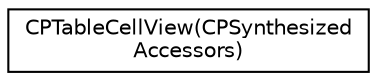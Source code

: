 digraph "Graphical Class Hierarchy"
{
  edge [fontname="Helvetica",fontsize="10",labelfontname="Helvetica",labelfontsize="10"];
  node [fontname="Helvetica",fontsize="10",shape=record];
  rankdir="LR";
  Node1 [label="CPTableCellView(CPSynthesized\lAccessors)",height=0.2,width=0.4,color="black", fillcolor="white", style="filled",URL="$category_c_p_table_cell_view_07_c_p_synthesized_accessors_08.html"];
}
